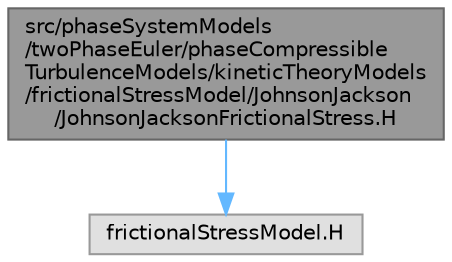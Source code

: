 digraph "src/phaseSystemModels/twoPhaseEuler/phaseCompressibleTurbulenceModels/kineticTheoryModels/frictionalStressModel/JohnsonJackson/JohnsonJacksonFrictionalStress.H"
{
 // LATEX_PDF_SIZE
  bgcolor="transparent";
  edge [fontname=Helvetica,fontsize=10,labelfontname=Helvetica,labelfontsize=10];
  node [fontname=Helvetica,fontsize=10,shape=box,height=0.2,width=0.4];
  Node1 [id="Node000001",label="src/phaseSystemModels\l/twoPhaseEuler/phaseCompressible\lTurbulenceModels/kineticTheoryModels\l/frictionalStressModel/JohnsonJackson\l/JohnsonJacksonFrictionalStress.H",height=0.2,width=0.4,color="gray40", fillcolor="grey60", style="filled", fontcolor="black",tooltip=" "];
  Node1 -> Node2 [id="edge1_Node000001_Node000002",color="steelblue1",style="solid",tooltip=" "];
  Node2 [id="Node000002",label="frictionalStressModel.H",height=0.2,width=0.4,color="grey60", fillcolor="#E0E0E0", style="filled",tooltip=" "];
}
